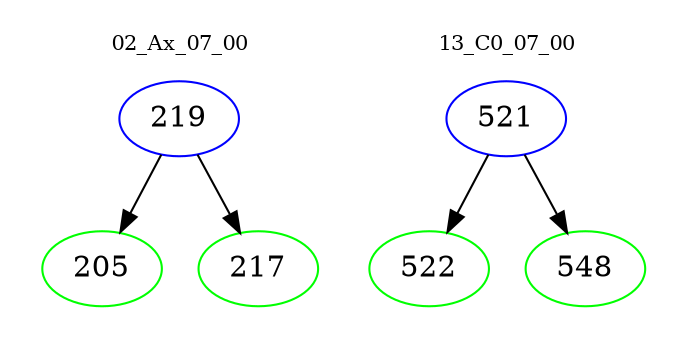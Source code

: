 digraph{
subgraph cluster_0 {
color = white
label = "02_Ax_07_00";
fontsize=10;
T0_219 [label="219", color="blue"]
T0_219 -> T0_205 [color="black"]
T0_205 [label="205", color="green"]
T0_219 -> T0_217 [color="black"]
T0_217 [label="217", color="green"]
}
subgraph cluster_1 {
color = white
label = "13_C0_07_00";
fontsize=10;
T1_521 [label="521", color="blue"]
T1_521 -> T1_522 [color="black"]
T1_522 [label="522", color="green"]
T1_521 -> T1_548 [color="black"]
T1_548 [label="548", color="green"]
}
}
